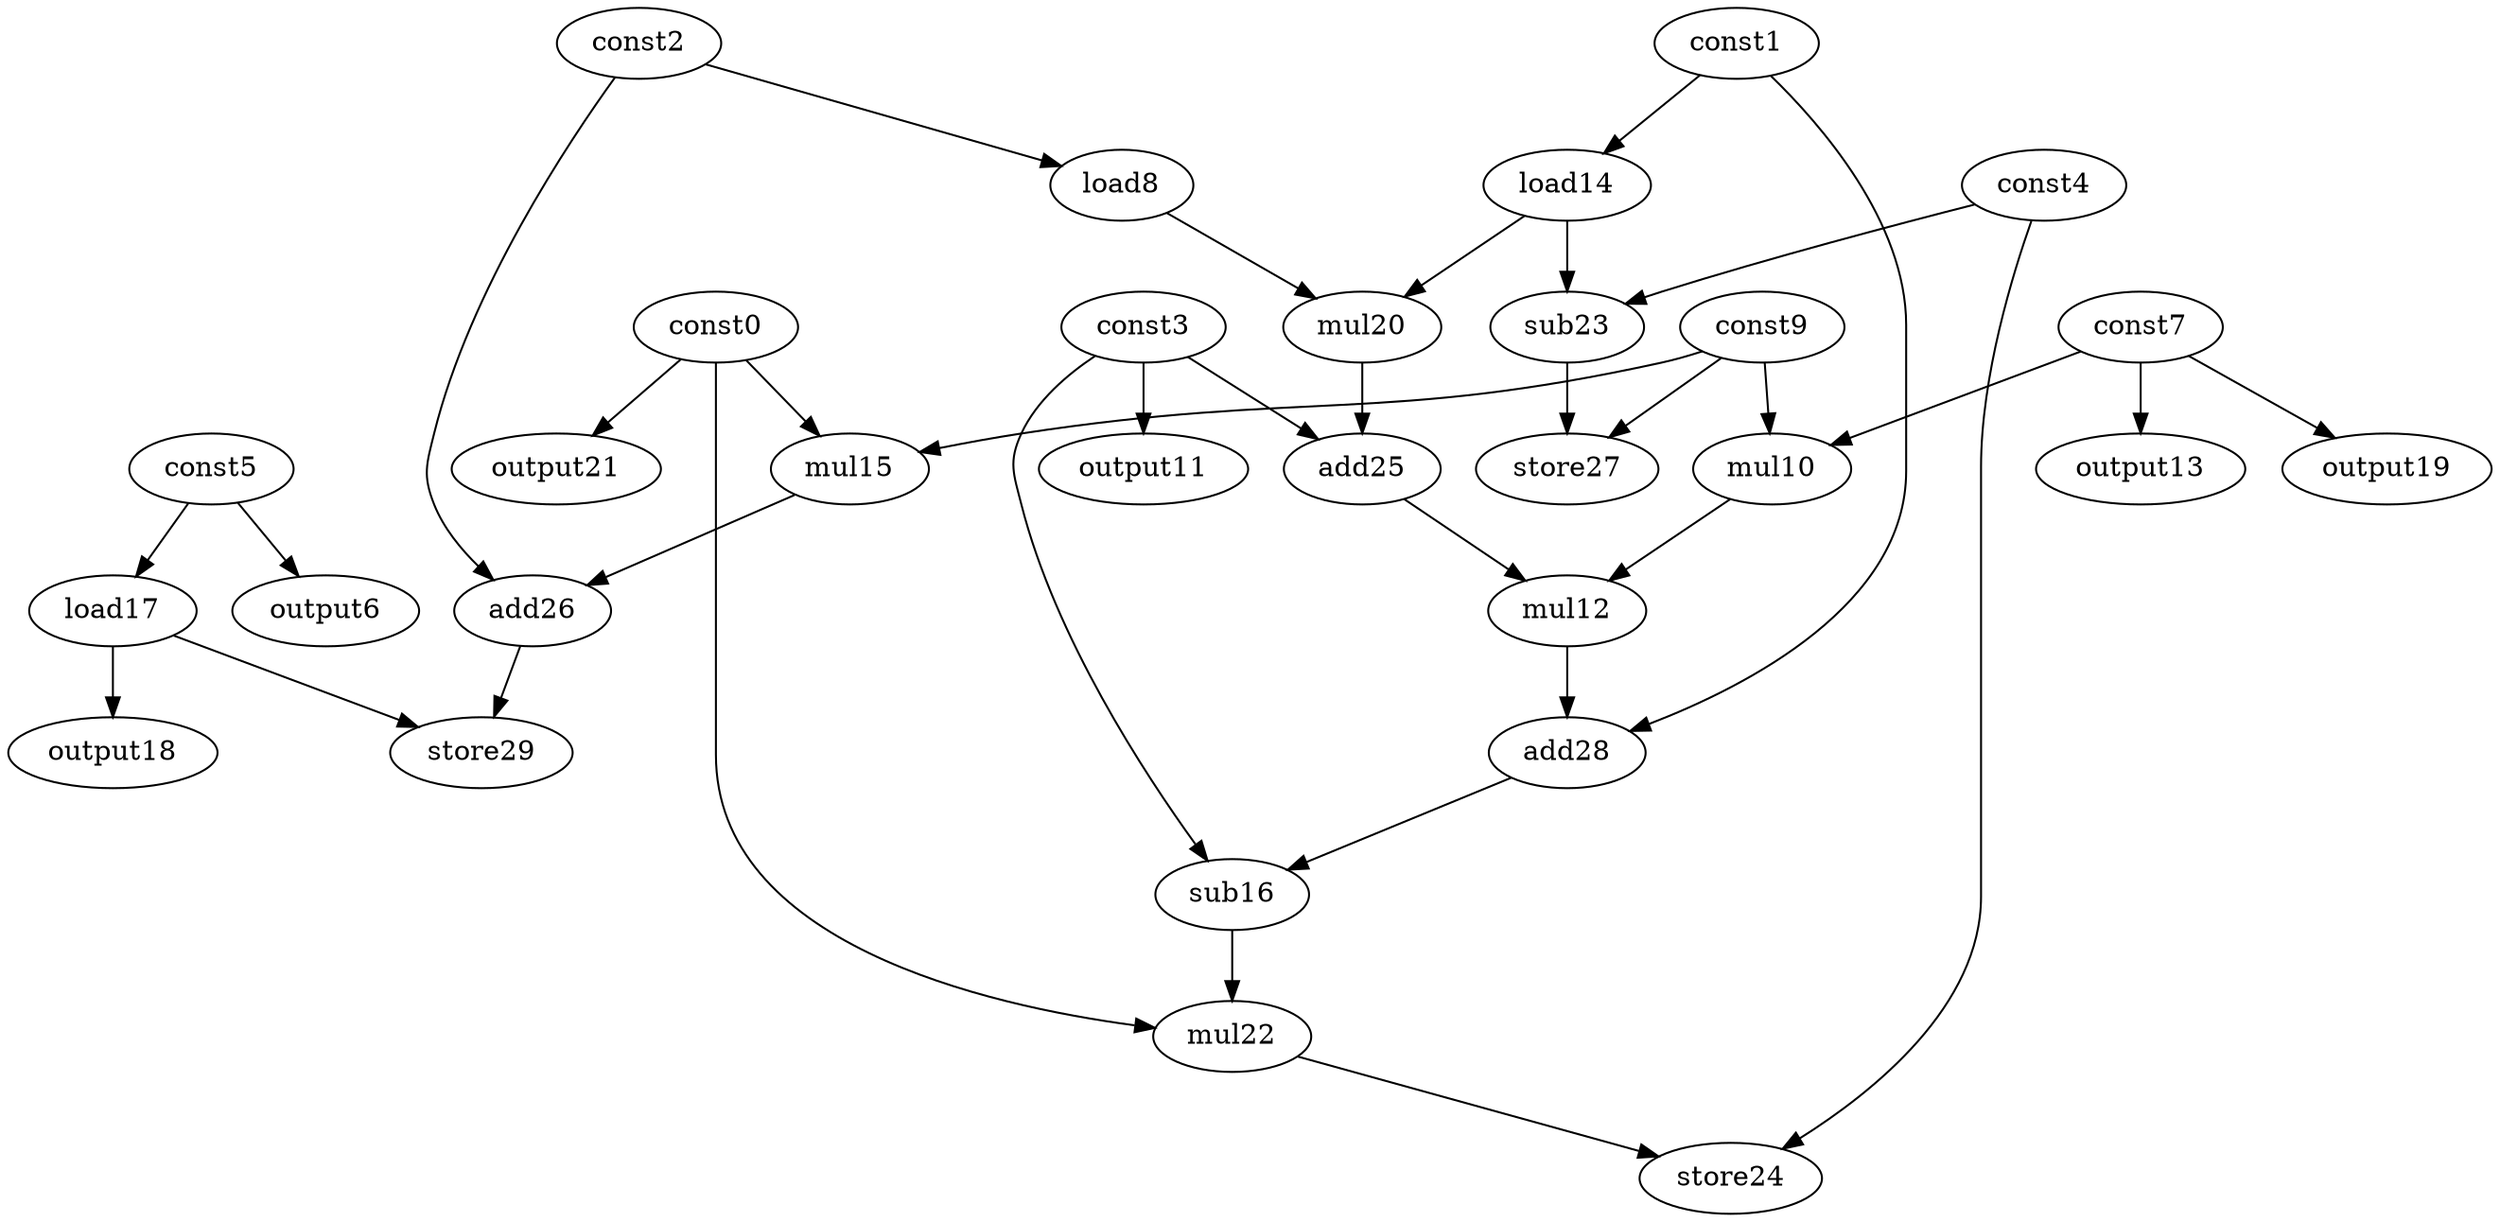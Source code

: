 digraph G { 
const0[opcode=const]; 
const1[opcode=const]; 
const2[opcode=const]; 
const3[opcode=const]; 
const4[opcode=const]; 
const5[opcode=const]; 
output6[opcode=output]; 
const7[opcode=const]; 
load8[opcode=load]; 
const9[opcode=const]; 
mul10[opcode=mul]; 
output11[opcode=output]; 
mul12[opcode=mul]; 
output13[opcode=output]; 
load14[opcode=load]; 
mul15[opcode=mul]; 
sub16[opcode=sub]; 
load17[opcode=load]; 
output18[opcode=output]; 
output19[opcode=output]; 
mul20[opcode=mul]; 
output21[opcode=output]; 
mul22[opcode=mul]; 
sub23[opcode=sub]; 
store24[opcode=store]; 
add25[opcode=add]; 
add26[opcode=add]; 
store27[opcode=store]; 
add28[opcode=add]; 
store29[opcode=store]; 
const5->output6[operand=0];
const2->load8[operand=0];
const9->mul10[operand=0];
const7->mul10[operand=1];
const3->output11[operand=0];
const7->output13[operand=0];
const1->load14[operand=0];
const0->mul15[operand=0];
const9->mul15[operand=1];
const5->load17[operand=0];
const7->output19[operand=0];
const0->output21[operand=0];
load17->output18[operand=0];
load8->mul20[operand=0];
load14->mul20[operand=1];
const4->sub23[operand=0];
load14->sub23[operand=1];
const2->add26[operand=0];
mul15->add26[operand=1];
const3->add25[operand=0];
mul20->add25[operand=1];
const9->store27[operand=0];
sub23->store27[operand=1];
load17->store29[operand=0];
add26->store29[operand=1];
add25->mul12[operand=0];
mul10->mul12[operand=1];
const1->add28[operand=0];
mul12->add28[operand=1];
const3->sub16[operand=0];
add28->sub16[operand=1];
sub16->mul22[operand=0];
const0->mul22[operand=1];
const4->store24[operand=0];
mul22->store24[operand=1];
}
